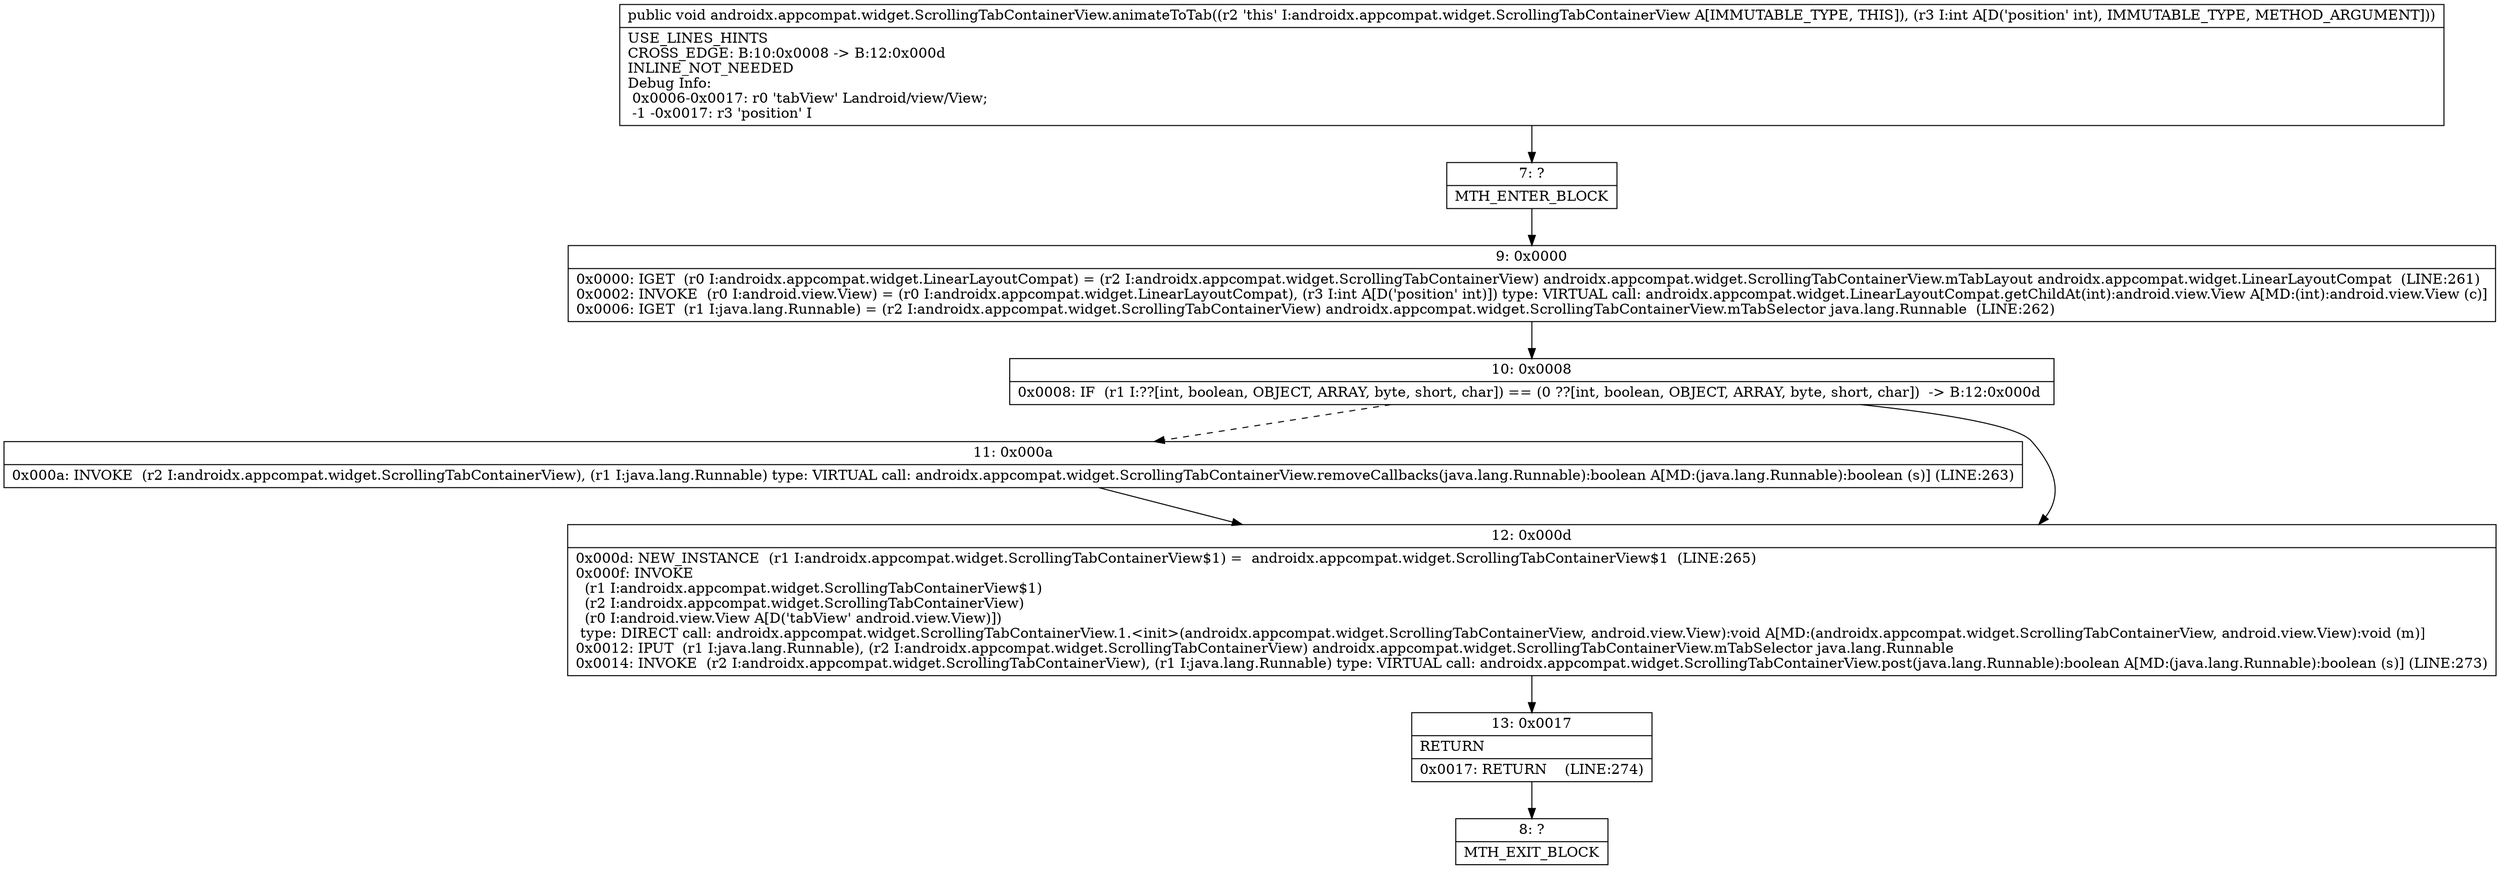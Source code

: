 digraph "CFG forandroidx.appcompat.widget.ScrollingTabContainerView.animateToTab(I)V" {
Node_7 [shape=record,label="{7\:\ ?|MTH_ENTER_BLOCK\l}"];
Node_9 [shape=record,label="{9\:\ 0x0000|0x0000: IGET  (r0 I:androidx.appcompat.widget.LinearLayoutCompat) = (r2 I:androidx.appcompat.widget.ScrollingTabContainerView) androidx.appcompat.widget.ScrollingTabContainerView.mTabLayout androidx.appcompat.widget.LinearLayoutCompat  (LINE:261)\l0x0002: INVOKE  (r0 I:android.view.View) = (r0 I:androidx.appcompat.widget.LinearLayoutCompat), (r3 I:int A[D('position' int)]) type: VIRTUAL call: androidx.appcompat.widget.LinearLayoutCompat.getChildAt(int):android.view.View A[MD:(int):android.view.View (c)]\l0x0006: IGET  (r1 I:java.lang.Runnable) = (r2 I:androidx.appcompat.widget.ScrollingTabContainerView) androidx.appcompat.widget.ScrollingTabContainerView.mTabSelector java.lang.Runnable  (LINE:262)\l}"];
Node_10 [shape=record,label="{10\:\ 0x0008|0x0008: IF  (r1 I:??[int, boolean, OBJECT, ARRAY, byte, short, char]) == (0 ??[int, boolean, OBJECT, ARRAY, byte, short, char])  \-\> B:12:0x000d \l}"];
Node_11 [shape=record,label="{11\:\ 0x000a|0x000a: INVOKE  (r2 I:androidx.appcompat.widget.ScrollingTabContainerView), (r1 I:java.lang.Runnable) type: VIRTUAL call: androidx.appcompat.widget.ScrollingTabContainerView.removeCallbacks(java.lang.Runnable):boolean A[MD:(java.lang.Runnable):boolean (s)] (LINE:263)\l}"];
Node_12 [shape=record,label="{12\:\ 0x000d|0x000d: NEW_INSTANCE  (r1 I:androidx.appcompat.widget.ScrollingTabContainerView$1) =  androidx.appcompat.widget.ScrollingTabContainerView$1  (LINE:265)\l0x000f: INVOKE  \l  (r1 I:androidx.appcompat.widget.ScrollingTabContainerView$1)\l  (r2 I:androidx.appcompat.widget.ScrollingTabContainerView)\l  (r0 I:android.view.View A[D('tabView' android.view.View)])\l type: DIRECT call: androidx.appcompat.widget.ScrollingTabContainerView.1.\<init\>(androidx.appcompat.widget.ScrollingTabContainerView, android.view.View):void A[MD:(androidx.appcompat.widget.ScrollingTabContainerView, android.view.View):void (m)]\l0x0012: IPUT  (r1 I:java.lang.Runnable), (r2 I:androidx.appcompat.widget.ScrollingTabContainerView) androidx.appcompat.widget.ScrollingTabContainerView.mTabSelector java.lang.Runnable \l0x0014: INVOKE  (r2 I:androidx.appcompat.widget.ScrollingTabContainerView), (r1 I:java.lang.Runnable) type: VIRTUAL call: androidx.appcompat.widget.ScrollingTabContainerView.post(java.lang.Runnable):boolean A[MD:(java.lang.Runnable):boolean (s)] (LINE:273)\l}"];
Node_13 [shape=record,label="{13\:\ 0x0017|RETURN\l|0x0017: RETURN    (LINE:274)\l}"];
Node_8 [shape=record,label="{8\:\ ?|MTH_EXIT_BLOCK\l}"];
MethodNode[shape=record,label="{public void androidx.appcompat.widget.ScrollingTabContainerView.animateToTab((r2 'this' I:androidx.appcompat.widget.ScrollingTabContainerView A[IMMUTABLE_TYPE, THIS]), (r3 I:int A[D('position' int), IMMUTABLE_TYPE, METHOD_ARGUMENT]))  | USE_LINES_HINTS\lCROSS_EDGE: B:10:0x0008 \-\> B:12:0x000d\lINLINE_NOT_NEEDED\lDebug Info:\l  0x0006\-0x0017: r0 'tabView' Landroid\/view\/View;\l  \-1 \-0x0017: r3 'position' I\l}"];
MethodNode -> Node_7;Node_7 -> Node_9;
Node_9 -> Node_10;
Node_10 -> Node_11[style=dashed];
Node_10 -> Node_12;
Node_11 -> Node_12;
Node_12 -> Node_13;
Node_13 -> Node_8;
}

